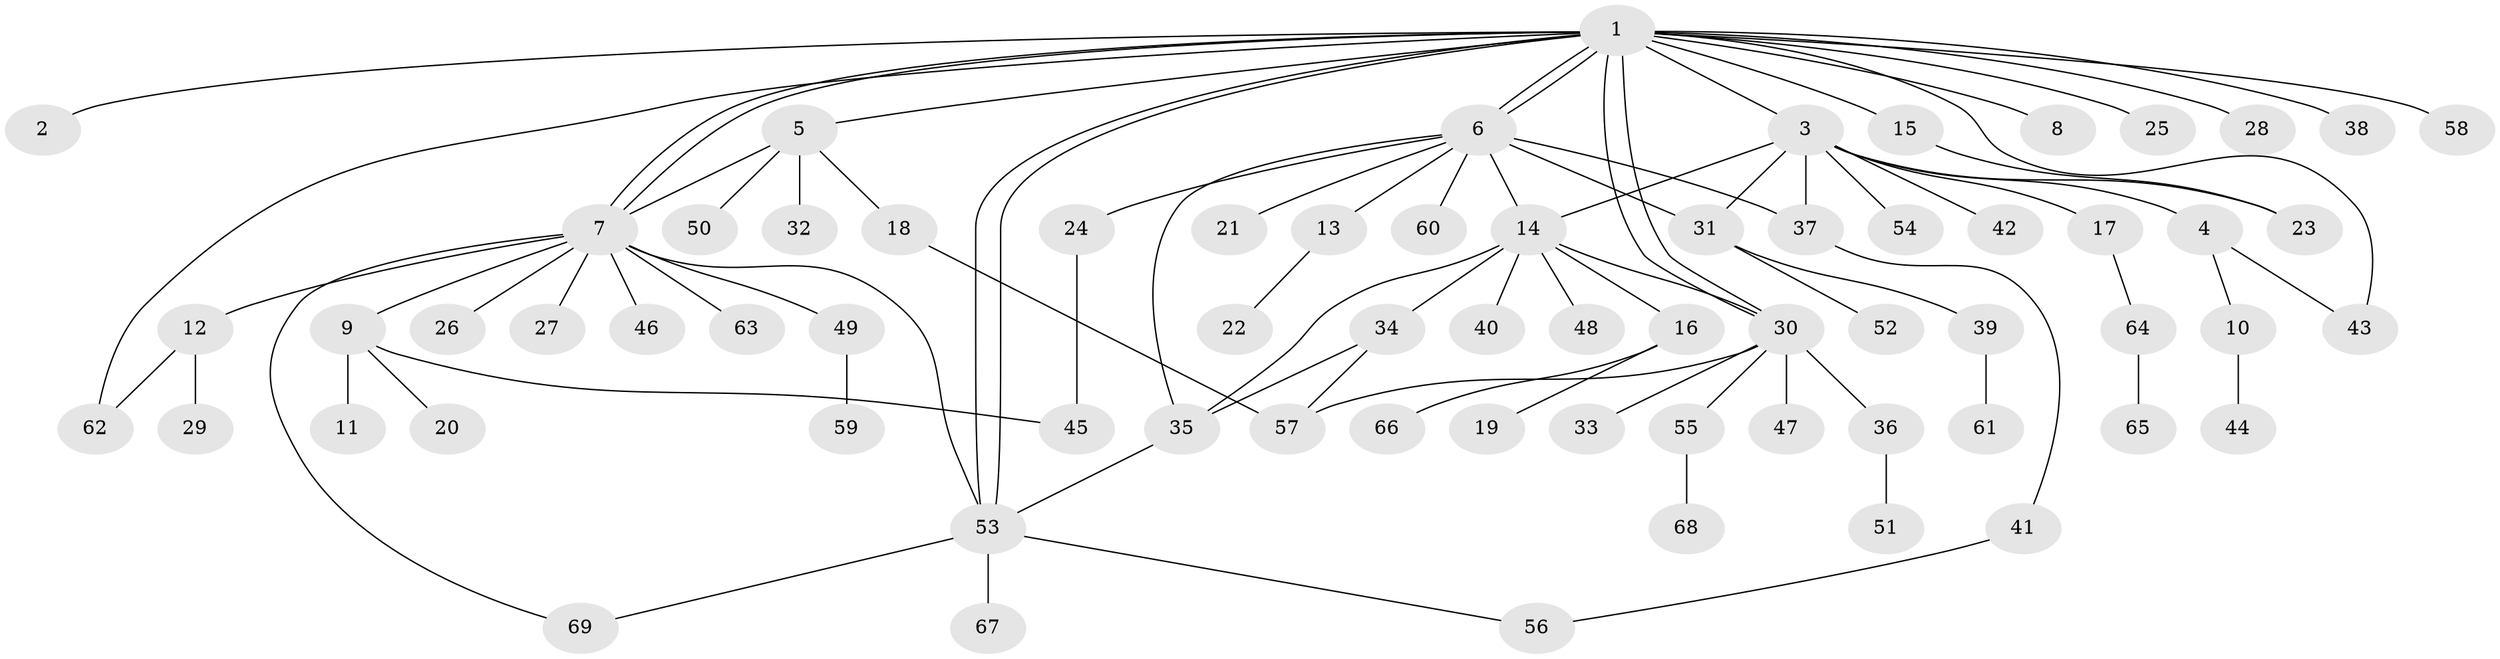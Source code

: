// Generated by graph-tools (version 1.1) at 2025/11/02/27/25 16:11:12]
// undirected, 69 vertices, 89 edges
graph export_dot {
graph [start="1"]
  node [color=gray90,style=filled];
  1;
  2;
  3;
  4;
  5;
  6;
  7;
  8;
  9;
  10;
  11;
  12;
  13;
  14;
  15;
  16;
  17;
  18;
  19;
  20;
  21;
  22;
  23;
  24;
  25;
  26;
  27;
  28;
  29;
  30;
  31;
  32;
  33;
  34;
  35;
  36;
  37;
  38;
  39;
  40;
  41;
  42;
  43;
  44;
  45;
  46;
  47;
  48;
  49;
  50;
  51;
  52;
  53;
  54;
  55;
  56;
  57;
  58;
  59;
  60;
  61;
  62;
  63;
  64;
  65;
  66;
  67;
  68;
  69;
  1 -- 2;
  1 -- 3;
  1 -- 5;
  1 -- 6;
  1 -- 6;
  1 -- 7;
  1 -- 7;
  1 -- 8;
  1 -- 15;
  1 -- 25;
  1 -- 28;
  1 -- 30;
  1 -- 30;
  1 -- 38;
  1 -- 43;
  1 -- 53;
  1 -- 53;
  1 -- 58;
  1 -- 62;
  3 -- 4;
  3 -- 14;
  3 -- 17;
  3 -- 23;
  3 -- 31;
  3 -- 37;
  3 -- 42;
  3 -- 54;
  4 -- 10;
  4 -- 43;
  5 -- 7;
  5 -- 18;
  5 -- 32;
  5 -- 50;
  6 -- 13;
  6 -- 14;
  6 -- 21;
  6 -- 24;
  6 -- 31;
  6 -- 35;
  6 -- 37;
  6 -- 60;
  7 -- 9;
  7 -- 12;
  7 -- 26;
  7 -- 27;
  7 -- 46;
  7 -- 49;
  7 -- 53;
  7 -- 63;
  7 -- 69;
  9 -- 11;
  9 -- 20;
  9 -- 45;
  10 -- 44;
  12 -- 29;
  12 -- 62;
  13 -- 22;
  14 -- 16;
  14 -- 30;
  14 -- 34;
  14 -- 35;
  14 -- 40;
  14 -- 48;
  15 -- 23;
  16 -- 19;
  16 -- 66;
  17 -- 64;
  18 -- 57;
  24 -- 45;
  30 -- 33;
  30 -- 36;
  30 -- 47;
  30 -- 55;
  30 -- 57;
  31 -- 39;
  31 -- 52;
  34 -- 35;
  34 -- 57;
  35 -- 53;
  36 -- 51;
  37 -- 41;
  39 -- 61;
  41 -- 56;
  49 -- 59;
  53 -- 56;
  53 -- 67;
  53 -- 69;
  55 -- 68;
  64 -- 65;
}
